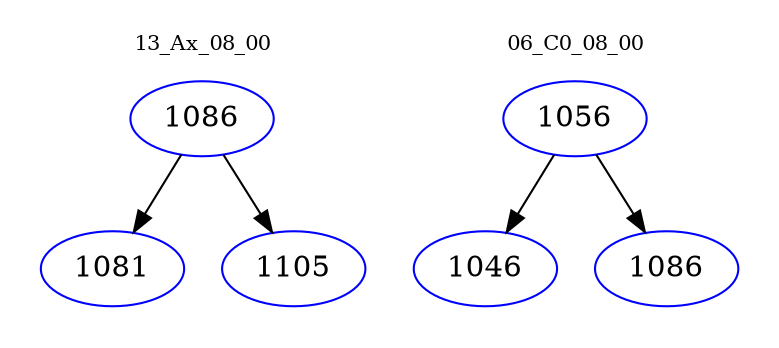 digraph{
subgraph cluster_0 {
color = white
label = "13_Ax_08_00";
fontsize=10;
T0_1086 [label="1086", color="blue"]
T0_1086 -> T0_1081 [color="black"]
T0_1081 [label="1081", color="blue"]
T0_1086 -> T0_1105 [color="black"]
T0_1105 [label="1105", color="blue"]
}
subgraph cluster_1 {
color = white
label = "06_C0_08_00";
fontsize=10;
T1_1056 [label="1056", color="blue"]
T1_1056 -> T1_1046 [color="black"]
T1_1046 [label="1046", color="blue"]
T1_1056 -> T1_1086 [color="black"]
T1_1086 [label="1086", color="blue"]
}
}
